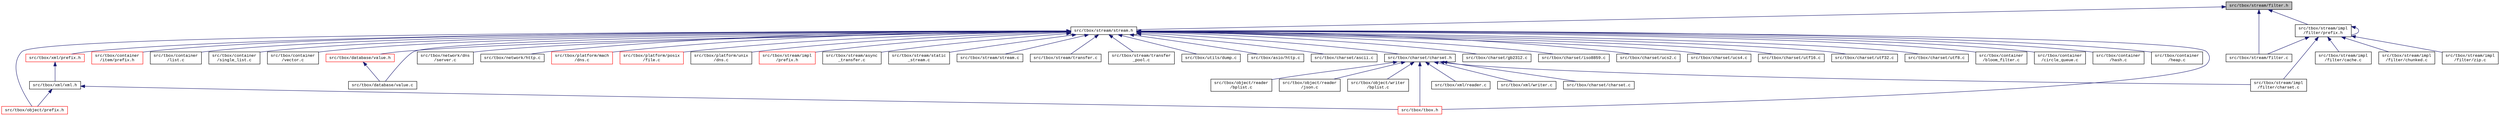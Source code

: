digraph "src/tbox/stream/filter.h"
{
  edge [fontname="CourierNew",fontsize="10",labelfontname="CourierNew",labelfontsize="10"];
  node [fontname="CourierNew",fontsize="10",shape=record];
  Node1 [label="src/tbox/stream/filter.h",height=0.2,width=0.4,color="black", fillcolor="grey75", style="filled" fontcolor="black"];
  Node1 -> Node2 [dir="back",color="midnightblue",fontsize="10",style="solid",fontname="CourierNew"];
  Node2 [label="src/tbox/stream/stream.h",height=0.2,width=0.4,color="black", fillcolor="white", style="filled",URL="$d8/d95/stream_8h.html"];
  Node2 -> Node3 [dir="back",color="midnightblue",fontsize="10",style="solid",fontname="CourierNew"];
  Node3 [label="src/tbox/asio/http.c",height=0.2,width=0.4,color="black", fillcolor="white", style="filled",URL="$dc/d2c/asio_2http_8c_source.html"];
  Node2 -> Node4 [dir="back",color="midnightblue",fontsize="10",style="solid",fontname="CourierNew"];
  Node4 [label="src/tbox/charset/ascii.c",height=0.2,width=0.4,color="black", fillcolor="white", style="filled",URL="$df/dfa/ascii_8c.html"];
  Node2 -> Node5 [dir="back",color="midnightblue",fontsize="10",style="solid",fontname="CourierNew"];
  Node5 [label="src/tbox/charset/charset.h",height=0.2,width=0.4,color="black", fillcolor="white", style="filled",URL="$d5/dae/charset_8h.html"];
  Node5 -> Node6 [dir="back",color="midnightblue",fontsize="10",style="solid",fontname="CourierNew"];
  Node6 [label="src/tbox/charset/charset.c",height=0.2,width=0.4,color="black", fillcolor="white", style="filled",URL="$db/d0c/charset_2charset_8c_source.html"];
  Node5 -> Node7 [dir="back",color="midnightblue",fontsize="10",style="solid",fontname="CourierNew"];
  Node7 [label="src/tbox/object/reader\l/bplist.c",height=0.2,width=0.4,color="black", fillcolor="white", style="filled",URL="$de/de8/reader_2bplist_8c_source.html"];
  Node5 -> Node8 [dir="back",color="midnightblue",fontsize="10",style="solid",fontname="CourierNew"];
  Node8 [label="src/tbox/object/reader\l/json.c",height=0.2,width=0.4,color="black", fillcolor="white", style="filled",URL="$dc/d4c/reader_2json_8c_source.html"];
  Node5 -> Node9 [dir="back",color="midnightblue",fontsize="10",style="solid",fontname="CourierNew"];
  Node9 [label="src/tbox/object/writer\l/bplist.c",height=0.2,width=0.4,color="black", fillcolor="white", style="filled",URL="$d2/d54/writer_2bplist_8c_source.html"];
  Node5 -> Node10 [dir="back",color="midnightblue",fontsize="10",style="solid",fontname="CourierNew"];
  Node10 [label="src/tbox/stream/impl\l/filter/charset.c",height=0.2,width=0.4,color="black", fillcolor="white", style="filled",URL="$da/d1d/stream_2impl_2filter_2charset_8c_source.html"];
  Node5 -> Node11 [dir="back",color="midnightblue",fontsize="10",style="solid",fontname="CourierNew"];
  Node11 [label="src/tbox/tbox.h",height=0.2,width=0.4,color="red", fillcolor="white", style="filled",URL="$da/dec/tbox_8h.html"];
  Node5 -> Node12 [dir="back",color="midnightblue",fontsize="10",style="solid",fontname="CourierNew"];
  Node12 [label="src/tbox/xml/reader.c",height=0.2,width=0.4,color="black", fillcolor="white", style="filled",URL="$d4/d31/xml_2reader_8c_source.html"];
  Node5 -> Node13 [dir="back",color="midnightblue",fontsize="10",style="solid",fontname="CourierNew"];
  Node13 [label="src/tbox/xml/writer.c",height=0.2,width=0.4,color="black", fillcolor="white", style="filled",URL="$d6/d41/xml_2writer_8c_source.html"];
  Node2 -> Node14 [dir="back",color="midnightblue",fontsize="10",style="solid",fontname="CourierNew"];
  Node14 [label="src/tbox/charset/gb2312.c",height=0.2,width=0.4,color="black", fillcolor="white", style="filled",URL="$d3/d03/gb2312_8c.html"];
  Node2 -> Node15 [dir="back",color="midnightblue",fontsize="10",style="solid",fontname="CourierNew"];
  Node15 [label="src/tbox/charset/iso8859.c",height=0.2,width=0.4,color="black", fillcolor="white", style="filled",URL="$d6/de2/iso8859_8c.html"];
  Node2 -> Node16 [dir="back",color="midnightblue",fontsize="10",style="solid",fontname="CourierNew"];
  Node16 [label="src/tbox/charset/ucs2.c",height=0.2,width=0.4,color="black", fillcolor="white", style="filled",URL="$d2/d58/ucs2_8c.html"];
  Node2 -> Node17 [dir="back",color="midnightblue",fontsize="10",style="solid",fontname="CourierNew"];
  Node17 [label="src/tbox/charset/ucs4.c",height=0.2,width=0.4,color="black", fillcolor="white", style="filled",URL="$dd/d3a/ucs4_8c.html"];
  Node2 -> Node18 [dir="back",color="midnightblue",fontsize="10",style="solid",fontname="CourierNew"];
  Node18 [label="src/tbox/charset/utf16.c",height=0.2,width=0.4,color="black", fillcolor="white", style="filled",URL="$dc/d6e/utf16_8c.html"];
  Node2 -> Node19 [dir="back",color="midnightblue",fontsize="10",style="solid",fontname="CourierNew"];
  Node19 [label="src/tbox/charset/utf32.c",height=0.2,width=0.4,color="black", fillcolor="white", style="filled",URL="$d7/dcc/utf32_8c.html"];
  Node2 -> Node20 [dir="back",color="midnightblue",fontsize="10",style="solid",fontname="CourierNew"];
  Node20 [label="src/tbox/charset/utf8.c",height=0.2,width=0.4,color="black", fillcolor="white", style="filled",URL="$df/d51/utf8_8c.html"];
  Node2 -> Node21 [dir="back",color="midnightblue",fontsize="10",style="solid",fontname="CourierNew"];
  Node21 [label="src/tbox/container\l/bloom_filter.c",height=0.2,width=0.4,color="black", fillcolor="white", style="filled",URL="$dc/d02/bloom__filter_8c.html"];
  Node2 -> Node22 [dir="back",color="midnightblue",fontsize="10",style="solid",fontname="CourierNew"];
  Node22 [label="src/tbox/container\l/circle_queue.c",height=0.2,width=0.4,color="black", fillcolor="white", style="filled",URL="$da/d7e/circle__queue_8c.html"];
  Node2 -> Node23 [dir="back",color="midnightblue",fontsize="10",style="solid",fontname="CourierNew"];
  Node23 [label="src/tbox/container\l/hash.c",height=0.2,width=0.4,color="black", fillcolor="white", style="filled",URL="$d1/d04/hash_8c_source.html"];
  Node2 -> Node24 [dir="back",color="midnightblue",fontsize="10",style="solid",fontname="CourierNew"];
  Node24 [label="src/tbox/container\l/heap.c",height=0.2,width=0.4,color="black", fillcolor="white", style="filled",URL="$d2/d29/heap_8c.html"];
  Node2 -> Node25 [dir="back",color="midnightblue",fontsize="10",style="solid",fontname="CourierNew"];
  Node25 [label="src/tbox/xml/prefix.h",height=0.2,width=0.4,color="red", fillcolor="white", style="filled",URL="$d1/d9b/xml_2prefix_8h_source.html"];
  Node25 -> Node26 [dir="back",color="midnightblue",fontsize="10",style="solid",fontname="CourierNew"];
  Node26 [label="src/tbox/xml/xml.h",height=0.2,width=0.4,color="black", fillcolor="white", style="filled",URL="$de/dcb/xml_2xml_8h_source.html"];
  Node26 -> Node27 [dir="back",color="midnightblue",fontsize="10",style="solid",fontname="CourierNew"];
  Node27 [label="src/tbox/object/prefix.h",height=0.2,width=0.4,color="red", fillcolor="white", style="filled",URL="$d7/d74/object_2prefix_8h_source.html"];
  Node26 -> Node11 [dir="back",color="midnightblue",fontsize="10",style="solid",fontname="CourierNew"];
  Node2 -> Node27 [dir="back",color="midnightblue",fontsize="10",style="solid",fontname="CourierNew"];
  Node2 -> Node28 [dir="back",color="midnightblue",fontsize="10",style="solid",fontname="CourierNew"];
  Node28 [label="src/tbox/container\l/item/prefix.h",height=0.2,width=0.4,color="red", fillcolor="white", style="filled",URL="$df/d6e/container_2item_2prefix_8h_source.html"];
  Node2 -> Node29 [dir="back",color="midnightblue",fontsize="10",style="solid",fontname="CourierNew"];
  Node29 [label="src/tbox/container\l/list.c",height=0.2,width=0.4,color="black", fillcolor="white", style="filled",URL="$d7/d40/list_8c.html"];
  Node2 -> Node30 [dir="back",color="midnightblue",fontsize="10",style="solid",fontname="CourierNew"];
  Node30 [label="src/tbox/container\l/single_list.c",height=0.2,width=0.4,color="black", fillcolor="white", style="filled",URL="$d6/dc3/single__list_8c.html"];
  Node2 -> Node31 [dir="back",color="midnightblue",fontsize="10",style="solid",fontname="CourierNew"];
  Node31 [label="src/tbox/container\l/vector.c",height=0.2,width=0.4,color="black", fillcolor="white", style="filled",URL="$df/dfa/vector_8c.html"];
  Node2 -> Node32 [dir="back",color="midnightblue",fontsize="10",style="solid",fontname="CourierNew"];
  Node32 [label="src/tbox/database/value.h",height=0.2,width=0.4,color="red", fillcolor="white", style="filled",URL="$d4/d3f/value_8h.html"];
  Node32 -> Node33 [dir="back",color="midnightblue",fontsize="10",style="solid",fontname="CourierNew"];
  Node33 [label="src/tbox/database/value.c",height=0.2,width=0.4,color="black", fillcolor="white", style="filled",URL="$d7/dc0/value_8c.html"];
  Node2 -> Node33 [dir="back",color="midnightblue",fontsize="10",style="solid",fontname="CourierNew"];
  Node2 -> Node34 [dir="back",color="midnightblue",fontsize="10",style="solid",fontname="CourierNew"];
  Node34 [label="src/tbox/network/dns\l/server.c",height=0.2,width=0.4,color="black", fillcolor="white", style="filled",URL="$d1/d20/server_8c.html"];
  Node2 -> Node35 [dir="back",color="midnightblue",fontsize="10",style="solid",fontname="CourierNew"];
  Node35 [label="src/tbox/network/http.c",height=0.2,width=0.4,color="black", fillcolor="white", style="filled",URL="$d1/daa/network_2http_8c_source.html"];
  Node2 -> Node36 [dir="back",color="midnightblue",fontsize="10",style="solid",fontname="CourierNew"];
  Node36 [label="src/tbox/platform/mach\l/dns.c",height=0.2,width=0.4,color="red", fillcolor="white", style="filled",URL="$d2/d5c/platform_2mach_2dns_8c_source.html"];
  Node2 -> Node37 [dir="back",color="midnightblue",fontsize="10",style="solid",fontname="CourierNew"];
  Node37 [label="src/tbox/platform/posix\l/file.c",height=0.2,width=0.4,color="red", fillcolor="white", style="filled",URL="$d7/d21/platform_2posix_2file_8c_source.html"];
  Node2 -> Node38 [dir="back",color="midnightblue",fontsize="10",style="solid",fontname="CourierNew"];
  Node38 [label="src/tbox/platform/unix\l/dns.c",height=0.2,width=0.4,color="black", fillcolor="white", style="filled",URL="$d1/de4/platform_2unix_2dns_8c_source.html"];
  Node2 -> Node39 [dir="back",color="midnightblue",fontsize="10",style="solid",fontname="CourierNew"];
  Node39 [label="src/tbox/stream/impl\l/prefix.h",height=0.2,width=0.4,color="red", fillcolor="white", style="filled",URL="$dc/dd3/stream_2impl_2prefix_8h_source.html"];
  Node2 -> Node40 [dir="back",color="midnightblue",fontsize="10",style="solid",fontname="CourierNew"];
  Node40 [label="src/tbox/stream/async\l_transfer.c",height=0.2,width=0.4,color="black", fillcolor="white", style="filled",URL="$df/dbf/async__transfer_8c.html"];
  Node2 -> Node41 [dir="back",color="midnightblue",fontsize="10",style="solid",fontname="CourierNew"];
  Node41 [label="src/tbox/stream/static\l_stream.c",height=0.2,width=0.4,color="black", fillcolor="white", style="filled",URL="$df/d8a/static__stream_8c.html"];
  Node2 -> Node42 [dir="back",color="midnightblue",fontsize="10",style="solid",fontname="CourierNew"];
  Node42 [label="src/tbox/stream/stream.c",height=0.2,width=0.4,color="black", fillcolor="white", style="filled",URL="$d8/d4d/stream_8c.html"];
  Node2 -> Node43 [dir="back",color="midnightblue",fontsize="10",style="solid",fontname="CourierNew"];
  Node43 [label="src/tbox/stream/transfer.c",height=0.2,width=0.4,color="black", fillcolor="white", style="filled",URL="$d2/d27/transfer_8c.html"];
  Node2 -> Node44 [dir="back",color="midnightblue",fontsize="10",style="solid",fontname="CourierNew"];
  Node44 [label="src/tbox/stream/transfer\l_pool.c",height=0.2,width=0.4,color="black", fillcolor="white", style="filled",URL="$d0/d9e/transfer__pool_8c.html"];
  Node2 -> Node11 [dir="back",color="midnightblue",fontsize="10",style="solid",fontname="CourierNew"];
  Node2 -> Node45 [dir="back",color="midnightblue",fontsize="10",style="solid",fontname="CourierNew"];
  Node45 [label="src/tbox/utils/dump.c",height=0.2,width=0.4,color="black", fillcolor="white", style="filled",URL="$df/d75/dump_8c.html"];
  Node1 -> Node46 [dir="back",color="midnightblue",fontsize="10",style="solid",fontname="CourierNew"];
  Node46 [label="src/tbox/stream/filter.c",height=0.2,width=0.4,color="black", fillcolor="white", style="filled",URL="$d2/d4d/filter_8c_source.html"];
  Node1 -> Node47 [dir="back",color="midnightblue",fontsize="10",style="solid",fontname="CourierNew"];
  Node47 [label="src/tbox/stream/impl\l/filter/prefix.h",height=0.2,width=0.4,color="black", fillcolor="white", style="filled",URL="$dc/d22/stream_2impl_2filter_2prefix_8h_source.html"];
  Node47 -> Node46 [dir="back",color="midnightblue",fontsize="10",style="solid",fontname="CourierNew"];
  Node47 -> Node47 [dir="back",color="midnightblue",fontsize="10",style="solid",fontname="CourierNew"];
  Node47 -> Node48 [dir="back",color="midnightblue",fontsize="10",style="solid",fontname="CourierNew"];
  Node48 [label="src/tbox/stream/impl\l/filter/cache.c",height=0.2,width=0.4,color="black", fillcolor="white", style="filled",URL="$de/d13/stream_2impl_2filter_2cache_8c_source.html"];
  Node47 -> Node10 [dir="back",color="midnightblue",fontsize="10",style="solid",fontname="CourierNew"];
  Node47 -> Node49 [dir="back",color="midnightblue",fontsize="10",style="solid",fontname="CourierNew"];
  Node49 [label="src/tbox/stream/impl\l/filter/chunked.c",height=0.2,width=0.4,color="black", fillcolor="white", style="filled",URL="$d5/d8f/chunked_8c.html"];
  Node47 -> Node50 [dir="back",color="midnightblue",fontsize="10",style="solid",fontname="CourierNew"];
  Node50 [label="src/tbox/stream/impl\l/filter/zip.c",height=0.2,width=0.4,color="black", fillcolor="white", style="filled",URL="$de/d6f/stream_2impl_2filter_2zip_8c_source.html"];
}
